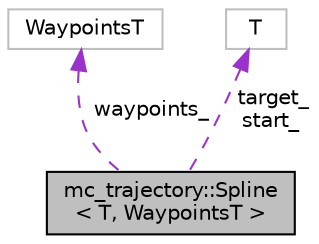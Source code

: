 digraph "mc_trajectory::Spline&lt; T, WaypointsT &gt;"
{
 // INTERACTIVE_SVG=YES
  edge [fontname="Helvetica",fontsize="10",labelfontname="Helvetica",labelfontsize="10"];
  node [fontname="Helvetica",fontsize="10",shape=record];
  Node1 [label="mc_trajectory::Spline\l\< T, WaypointsT \>",height=0.2,width=0.4,color="black", fillcolor="grey75", style="filled", fontcolor="black"];
  Node2 -> Node1 [dir="back",color="darkorchid3",fontsize="10",style="dashed",label=" waypoints_" ,fontname="Helvetica"];
  Node2 [label="WaypointsT",height=0.2,width=0.4,color="grey75", fillcolor="white", style="filled"];
  Node3 -> Node1 [dir="back",color="darkorchid3",fontsize="10",style="dashed",label=" target_\nstart_" ,fontname="Helvetica"];
  Node3 [label="T",height=0.2,width=0.4,color="grey75", fillcolor="white", style="filled"];
}

